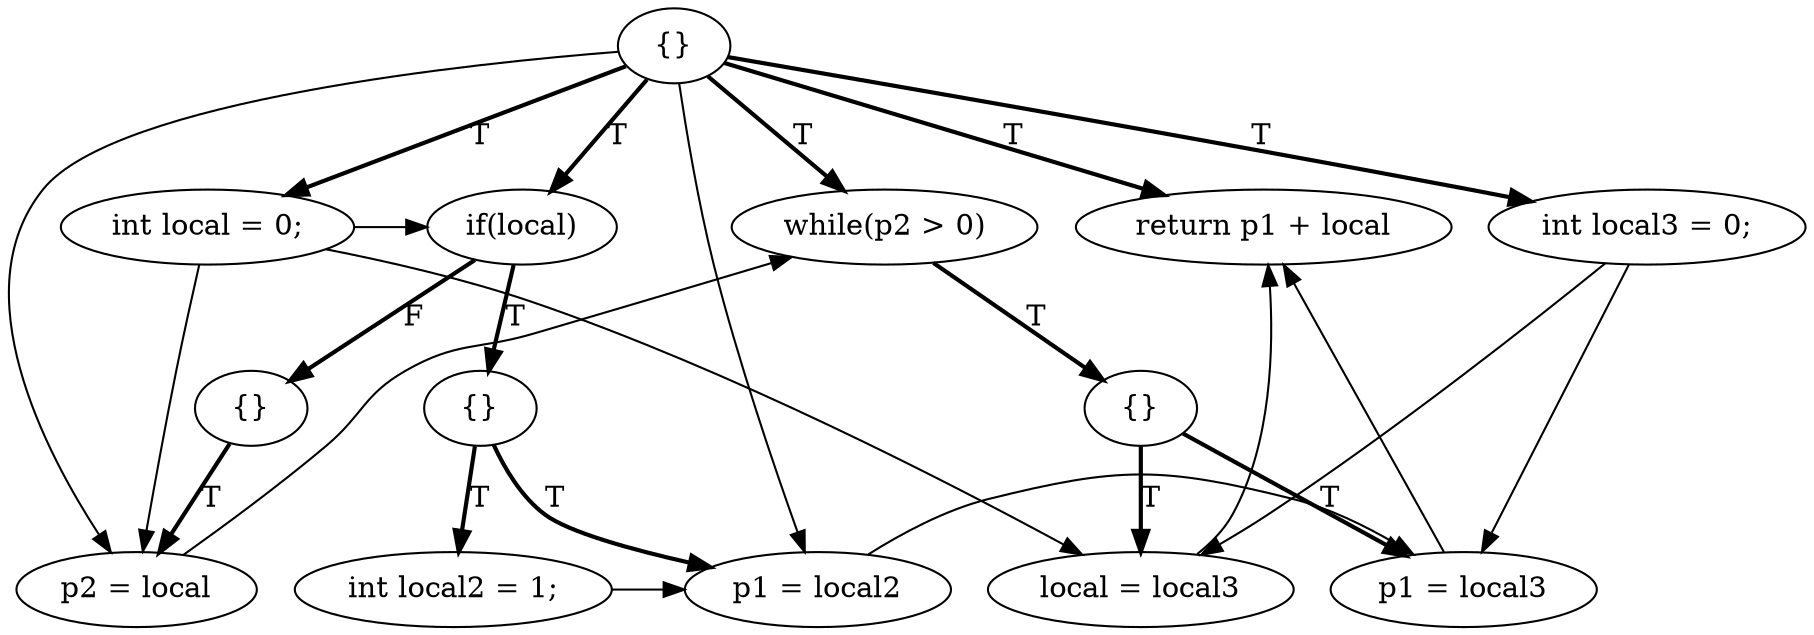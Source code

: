 digraph {
rankdir=TD;
0[label="{}"]; 
0 -> 1[label="T",style=bold];
1[label="int local = 0;"];
1 -> 5;
1 -> 7;
1 -> 9;
0 -> 2[label="T",style=bold];
2[label="int local3 = 0;"];
2 -> 6;
2 -> 7;
0 -> 9[label="T",style=bold];
9[label="if(local)"]; 
9 -> 10[label="T",style=bold];
10[label="{}"]; 
10 -> 3[label="T",style=bold];
3[label="int local2 = 1;"];
3 -> 4;
10 -> 4[label="T",style=bold];
4[label="p1 = local2"];
4 -> 6;
9 -> 11[label="F",style=bold];
11[label="{}"]; 
11 -> 5[label="T",style=bold];
5[label="p2 = local"];
5 -> 12;
0 -> 12[label="T",style=bold];
12[label="while(p2 > 0)"]; 
12 -> 13[label="T",style=bold];
13[label="{}"]; 
13 -> 6[label="T",style=bold];
6[label="p1 = local3"];
6 -> 8;
13 -> 7[label="T",style=bold];
7[label="local = local3"];
7 -> 8;
0 -> 8[label="T",style=bold];
8[label="return p1 + local"];
0 -> 4;
0 -> 5;
{ rank=same 1 2 9 12 8 }{ rank=same 10 11 13 }{ rank=same 3 4 5 6 7 }
}